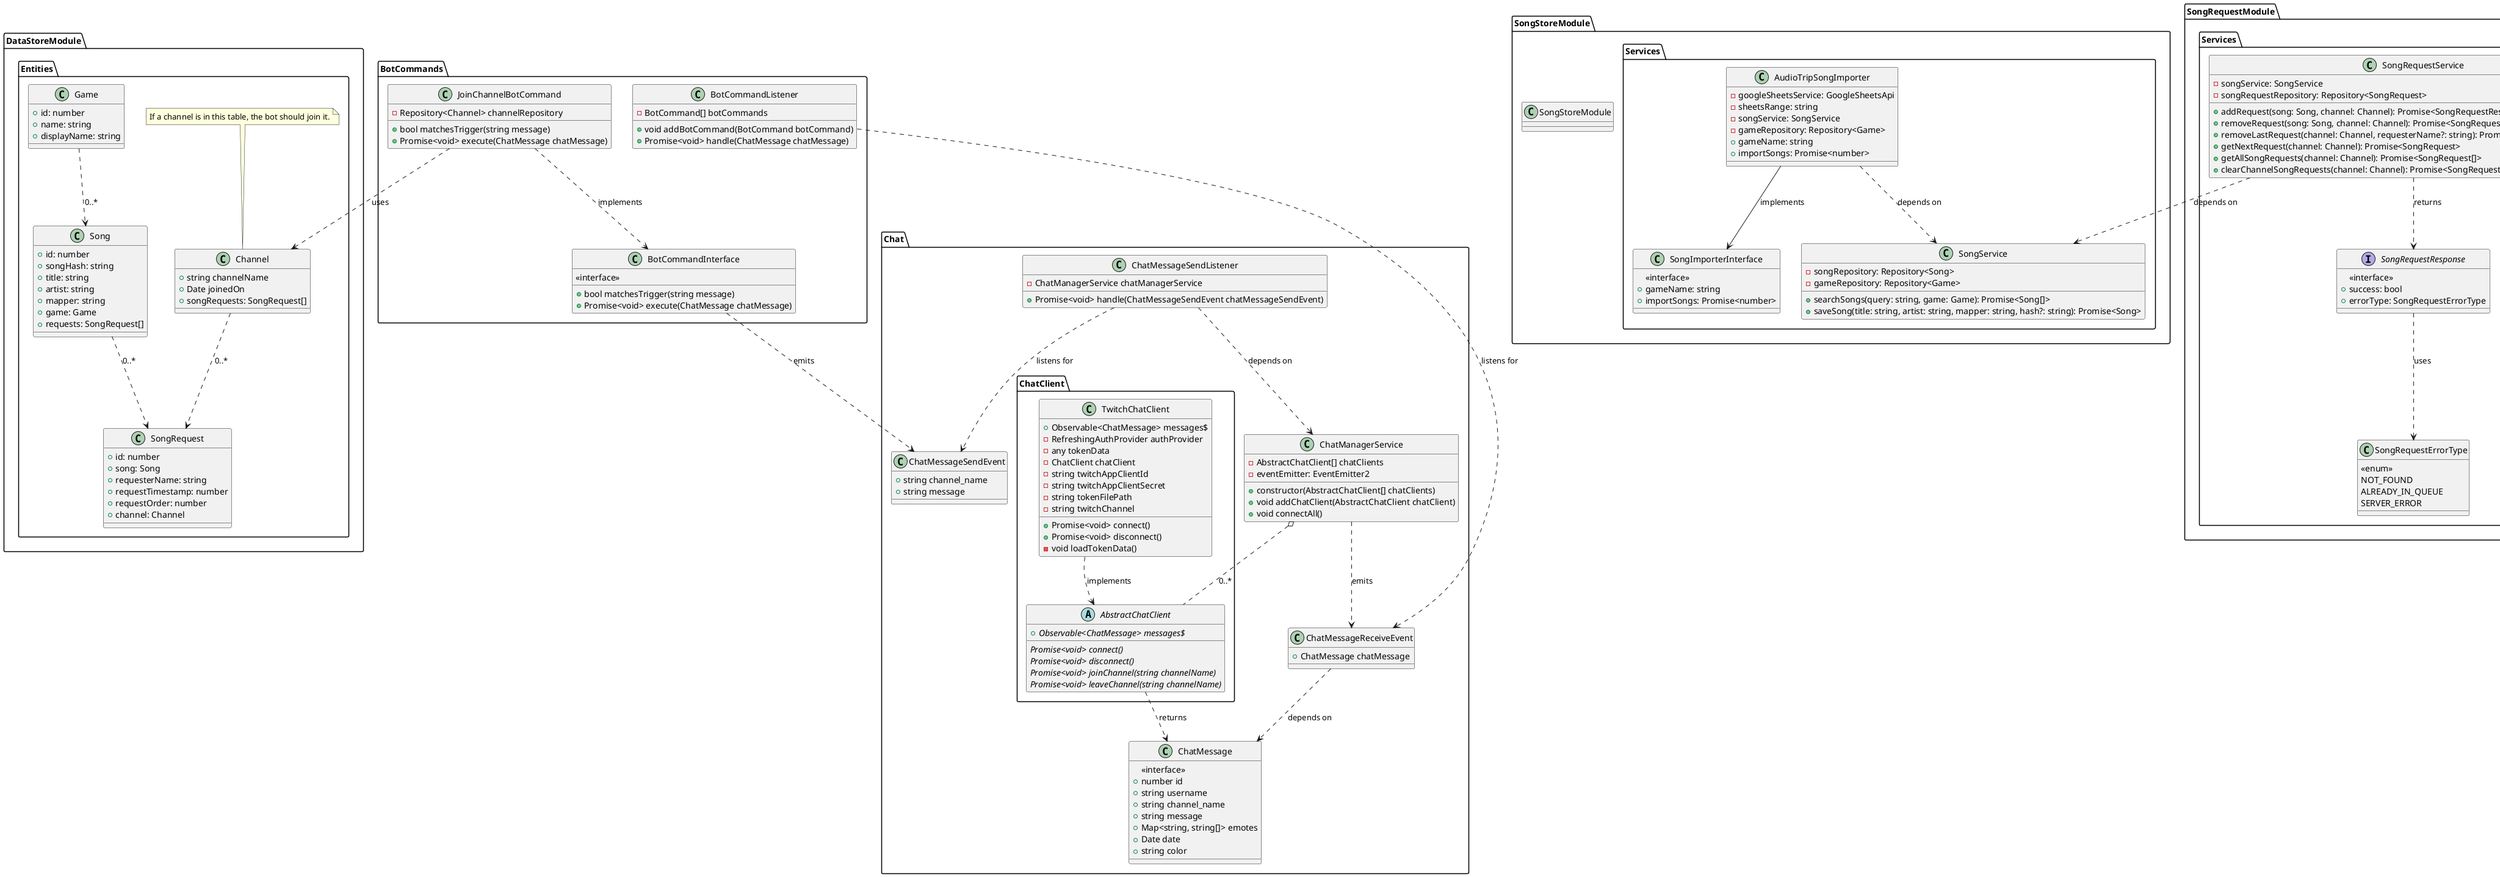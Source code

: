 @startuml
    package DataStoreModule {
        package Entities {
            class Channel {
                +string channelName
                +Date joinedOn
                +songRequests: SongRequest[]
            }

            class Game {
                +id: number
                +name: string
                +displayName: string
            }

            class Song {
                +id: number
                +songHash: string
                +title: string
                +artist: string
                +mapper: string
                +game: Game
                +requests: SongRequest[]
            }

            class SongRequest {
                +id: number
                +song: Song
                +requesterName: string
                +requestTimestamp: number
                +requestOrder: number
                +channel: Channel
            }

            Song ..> SongRequest: 0..*
            Game ..> Song: 0..*
            Channel ..> SongRequest: 0..*

            note top of Channel
                If a channel is in this table, the bot should join it.
            endnote
        }
    }

    package Chat {
        class ChatMessage {
            <<interface>>
            +number id
            +string username
            +string channel_name
            +string message
            +Map<string, string[]> emotes
            +Date date
            +string color
        }
        package ChatClient {
            abstract class AbstractChatClient {
                {abstract} Promise<void> connect()
                {abstract} Promise<void> disconnect()
                {abstract} +Observable<ChatMessage> messages$
                {abstract} Promise<void> joinChannel(string channelName)
                {abstract} Promise<void> leaveChannel(string channelName)
            }

            class TwitchChatClient {
                +Observable<ChatMessage> messages$
                -RefreshingAuthProvider authProvider
                -any tokenData
                -ChatClient chatClient
                -string twitchAppClientId
                -string twitchAppClientSecret
                -string tokenFilePath
                -string twitchChannel
                +Promise<void> connect()
                +Promise<void> disconnect()
                -void loadTokenData()
            }

            TwitchChatClient ..> AbstractChatClient : implements
            AbstractChatClient ..> ChatMessage : returns
        }

        class ChatManagerService {
            -AbstractChatClient[] chatClients
            -eventEmitter: EventEmitter2
            +constructor(AbstractChatClient[] chatClients)
            +void addChatClient(AbstractChatClient chatClient)
            +void connectAll()
        }

        class ChatMessageReceiveEvent {
            +ChatMessage chatMessage
        }

        class ChatMessageSendEvent {
            +string channel_name
            +string message
        }

        class ChatMessageSendListener {
            -ChatManagerService chatManagerService
            +Promise<void> handle(ChatMessageSendEvent chatMessageSendEvent)
        }

        ChatManagerService ..> ChatMessageReceiveEvent: emits
        ChatMessageSendListener ..> ChatMessageSendEvent: listens for
        ChatMessageSendListener ..> ChatManagerService: depends on
        ChatMessageReceiveEvent ..> ChatMessage: depends on
        ChatManagerService o.. AbstractChatClient: 0..*
    }

    package BotCommands {
        class BotCommandInterface {
            <<interface>>
            +bool matchesTrigger(string message)
            +Promise<void> execute(ChatMessage chatMessage)
        }

        class BotCommandListener {
            -BotCommand[] botCommands
            +void addBotCommand(BotCommand botCommand)
            +Promise<void> handle(ChatMessage chatMessage)
        }

        BotCommandListener ..> ChatMessageReceiveEvent: listens for
        BotCommandInterface ..> ChatMessageSendEvent: emits

        class JoinChannelBotCommand {
            -Repository<Channel> channelRepository
            +bool matchesTrigger(string message)
            +Promise<void> execute(ChatMessage chatMessage)
        }

        JoinChannelBotCommand ..> BotCommandInterface: implements
        JoinChannelBotCommand ..> Channel: uses
    }

    package SongStoreModule {
        package Services {
            class SongImporterInterface {
                <<interface>>
                +gameName: string
                +importSongs: Promise<number>
            }
            class AudioTripSongImporter {
                -googleSheetsService: GoogleSheetsApi
                -sheetsRange: string
                -songService: SongService
                -gameRepository: Repository<Game>
                +gameName: string
                +importSongs: Promise<number>
            }

            class SongService {
                -songRepository: Repository<Song>
                -gameRepository: Repository<Game>
                +searchSongs(query: string, game: Game): Promise<Song[]>
                +saveSong(title: string, artist: string, mapper: string, hash?: string): Promise<Song>
            }

            AudioTripSongImporter --> SongImporterInterface: implements
            AudioTripSongImporter ..> SongService: depends on

        }

        class SongStoreModule {
        }
    }

    package SongRequestModule {
        package Services {

            class SongRequestErrorType {
                <<enum>>
                NOT_FOUND
                ALREADY_IN_QUEUE
                SERVER_ERROR
            }
            interface SongRequestResponse {
                <<interface>>
                +success: bool
                +errorType: SongRequestErrorType
            }

            class SongRequestService {
                -songService: SongService
                -songRequestRepository: Repository<SongRequest>
                +addRequest(song: Song, channel: Channel): Promise<SongRequestResponse>
                +removeRequest(song: Song, channel: Channel): Promise<SongRequestResponse>
                +removeLastRequest(channel: Channel, requesterName?: string): Promise<SongRequestResponse>
                +getNextRequest(channel: Channel): Promise<SongRequest>
                +getAllSongRequests(channel: Channel): Promise<SongRequest[]>
                +clearChannelSongRequests(channel: Channel): Promise<SongRequestResponse>
            }

            SongRequestService ..> SongService: depends on
            SongRequestService ..> SongRequestResponse: returns
            SongRequestResponse ..> SongRequestErrorType: uses
        }
    }
@enduml
